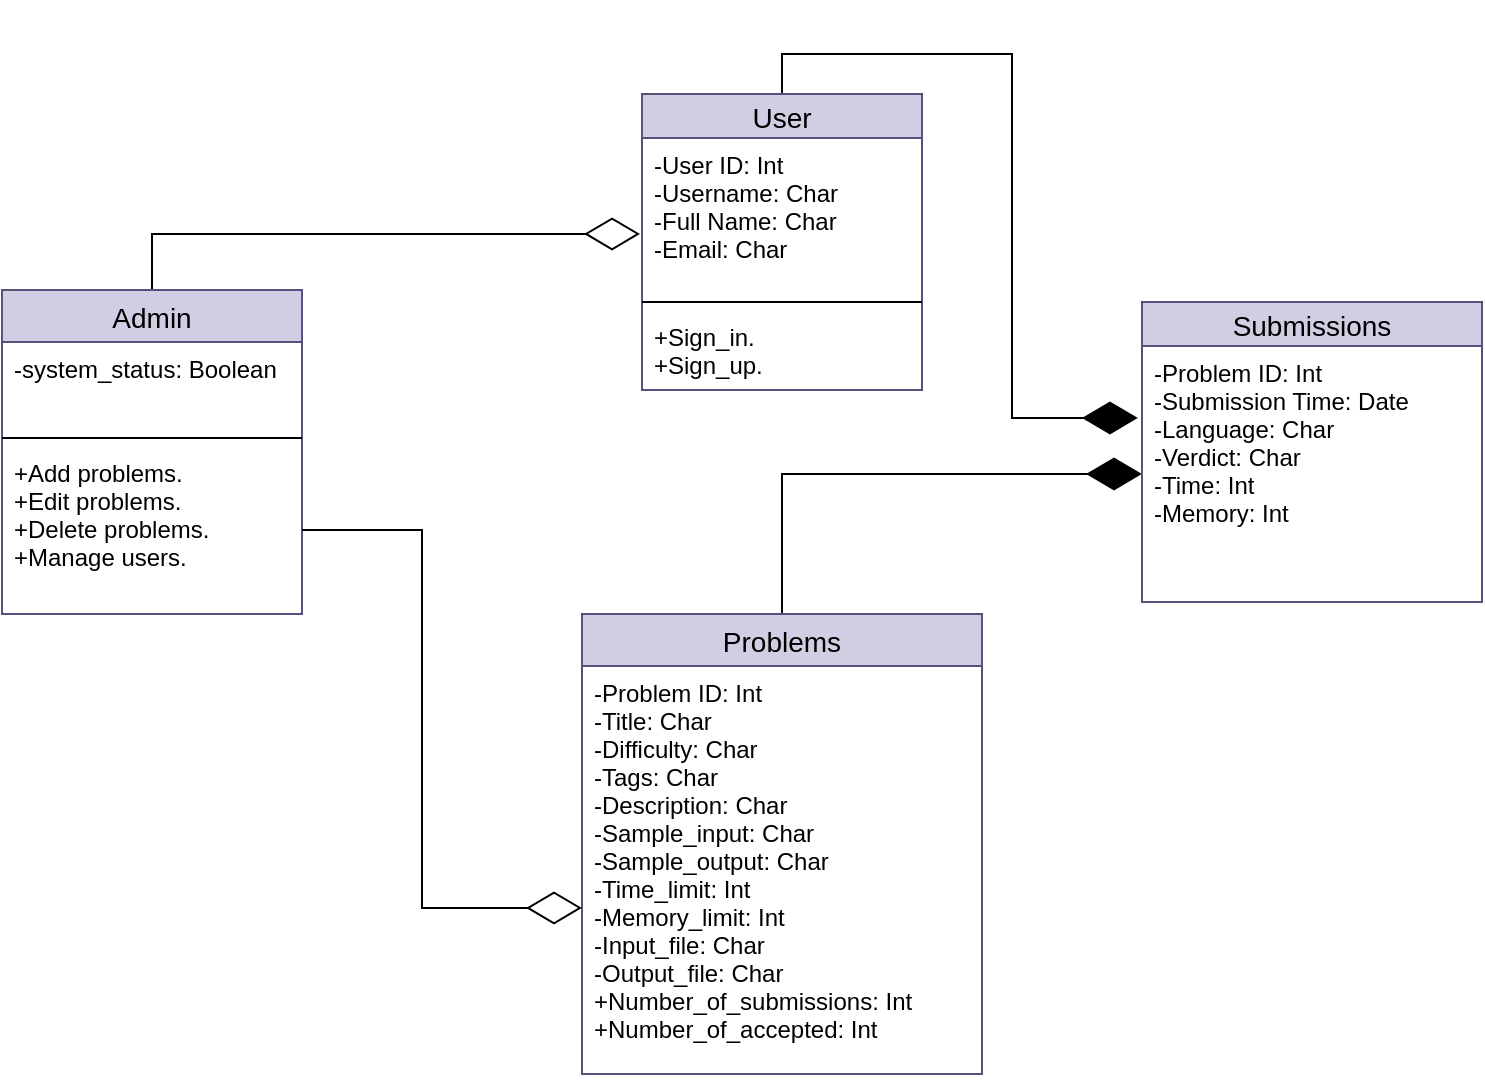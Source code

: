 <mxfile version="12.1.4" type="device" pages="1"><diagram id="hDT-2lLtONyK-jvvzSYH" name="Page-1"><mxGraphModel dx="854" dy="1513" grid="1" gridSize="10" guides="1" tooltips="1" connect="1" arrows="1" fold="1" page="1" pageScale="1" pageWidth="850" pageHeight="1100" math="0" shadow="0"><root><mxCell id="0"/><mxCell id="1" parent="0"/><mxCell id="ORM5tj4Wn-8Cfm7oCvIJ-15" style="edgeStyle=orthogonalEdgeStyle;rounded=0;orthogonalLoop=1;jettySize=auto;html=1;exitX=0.5;exitY=0;exitDx=0;exitDy=0;entryX=-0.012;entryY=0.281;entryDx=0;entryDy=0;entryPerimeter=0;endArrow=diamondThin;endFill=1;endSize=25;strokeColor=#000000;" edge="1" parent="1" source="3PgWOsWDP9OBrHPSjmfb-23" target="3PgWOsWDP9OBrHPSjmfb-37"><mxGeometry relative="1" as="geometry"/></mxCell><mxCell id="3PgWOsWDP9OBrHPSjmfb-23" value="User" style="swimlane;fontStyle=0;childLayout=stackLayout;horizontal=1;startSize=22;fillColor=#d0cee2;horizontalStack=0;resizeParent=1;resizeParentMax=0;resizeLast=0;collapsible=1;marginBottom=0;swimlaneFillColor=#ffffff;align=center;fontSize=14;shadow=0;strokeColor=#56517e;" parent="1" vertex="1"><mxGeometry x="370" y="-670" width="140" height="148" as="geometry"/></mxCell><mxCell id="3PgWOsWDP9OBrHPSjmfb-24" value="-User ID: Int&#10;-Username: Char&#10;-Full Name: Char&#10;-Email: Char" style="text;strokeColor=none;fillColor=none;spacingLeft=4;spacingRight=4;overflow=hidden;rotatable=0;points=[[0,0.5],[1,0.5]];portConstraint=eastwest;fontSize=12;" parent="3PgWOsWDP9OBrHPSjmfb-23" vertex="1"><mxGeometry y="22" width="140" height="78" as="geometry"/></mxCell><mxCell id="3PgWOsWDP9OBrHPSjmfb-27" value="" style="line;strokeWidth=1;fillColor=none;align=left;verticalAlign=middle;spacingTop=-1;spacingLeft=3;spacingRight=3;rotatable=0;labelPosition=right;points=[];portConstraint=eastwest;fontSize=12;" parent="3PgWOsWDP9OBrHPSjmfb-23" vertex="1"><mxGeometry y="100" width="140" height="8" as="geometry"/></mxCell><mxCell id="3PgWOsWDP9OBrHPSjmfb-25" value="+Sign_in.&#10;+Sign_up." style="text;strokeColor=none;fillColor=none;spacingLeft=4;spacingRight=4;overflow=hidden;rotatable=0;points=[[0,0.5],[1,0.5]];portConstraint=eastwest;fontSize=12;" parent="3PgWOsWDP9OBrHPSjmfb-23" vertex="1"><mxGeometry y="108" width="140" height="40" as="geometry"/></mxCell><mxCell id="ORM5tj4Wn-8Cfm7oCvIJ-14" style="edgeStyle=orthogonalEdgeStyle;rounded=0;orthogonalLoop=1;jettySize=auto;html=1;exitX=0.5;exitY=0;exitDx=0;exitDy=0;entryX=0;entryY=0.5;entryDx=0;entryDy=0;endArrow=diamondThin;endFill=1;endSize=25;strokeColor=#000000;" edge="1" parent="1" source="3PgWOsWDP9OBrHPSjmfb-28" target="3PgWOsWDP9OBrHPSjmfb-37"><mxGeometry relative="1" as="geometry"/></mxCell><mxCell id="3PgWOsWDP9OBrHPSjmfb-28" value="Problems" style="swimlane;fontStyle=0;childLayout=stackLayout;horizontal=1;startSize=26;fillColor=#d0cee2;horizontalStack=0;resizeParent=1;resizeParentMax=0;resizeLast=0;collapsible=1;marginBottom=0;swimlaneFillColor=#ffffff;align=center;fontSize=14;strokeColor=#56517e;" parent="1" vertex="1"><mxGeometry x="340" y="-410" width="200" height="230" as="geometry"/></mxCell><mxCell id="3PgWOsWDP9OBrHPSjmfb-29" value="-Problem ID: Int&#10;-Title: Char&#10;-Difficulty: Char&#10;-Tags: Char&#10;-Description: Char&#10;-Sample_input: Char&#10;-Sample_output: Char&#10;-Time_limit: Int&#10;-Memory_limit: Int&#10;-Input_file: Char&#10;-Output_file: Char&#10;+Number_of_submissions: Int&#10;+Number_of_accepted: Int" style="text;strokeColor=none;fillColor=none;spacingLeft=4;spacingRight=4;overflow=hidden;rotatable=0;points=[[0,0.5],[1,0.5]];portConstraint=eastwest;fontSize=12;" parent="3PgWOsWDP9OBrHPSjmfb-28" vertex="1"><mxGeometry y="26" width="200" height="204" as="geometry"/></mxCell><mxCell id="3PgWOsWDP9OBrHPSjmfb-36" value="Submissions" style="swimlane;fontStyle=0;childLayout=stackLayout;horizontal=1;startSize=22;fillColor=#d0cee2;horizontalStack=0;resizeParent=1;resizeParentMax=0;resizeLast=0;collapsible=1;marginBottom=0;swimlaneFillColor=#ffffff;align=center;fontSize=14;shadow=0;strokeColor=#56517e;" parent="1" vertex="1"><mxGeometry x="620" y="-566" width="170" height="150" as="geometry"/></mxCell><mxCell id="3PgWOsWDP9OBrHPSjmfb-37" value="-Problem ID: Int&#10;-Submission Time: Date&#10;-Language: Char&#10;-Verdict: Char&#10;-Time: Int&#10;-Memory: Int " style="text;strokeColor=none;fillColor=none;spacingLeft=4;spacingRight=4;overflow=hidden;rotatable=0;points=[[0,0.5],[1,0.5]];portConstraint=eastwest;fontSize=12;" parent="3PgWOsWDP9OBrHPSjmfb-36" vertex="1"><mxGeometry y="22" width="170" height="128" as="geometry"/></mxCell><mxCell id="ORM5tj4Wn-8Cfm7oCvIJ-11" style="edgeStyle=orthogonalEdgeStyle;rounded=0;orthogonalLoop=1;jettySize=auto;html=1;exitX=0.5;exitY=0;exitDx=0;exitDy=0;endArrow=diamondThin;endFill=0;endSize=25;strokeColor=#000000;entryX=-0.007;entryY=0.615;entryDx=0;entryDy=0;entryPerimeter=0;" edge="1" parent="1" source="3PgWOsWDP9OBrHPSjmfb-40" target="3PgWOsWDP9OBrHPSjmfb-24"><mxGeometry relative="1" as="geometry"><mxPoint x="340" y="-600" as="targetPoint"/><Array as="points"><mxPoint x="125" y="-600"/></Array></mxGeometry></mxCell><mxCell id="3PgWOsWDP9OBrHPSjmfb-40" value="Admin" style="swimlane;fontStyle=0;childLayout=stackLayout;horizontal=1;startSize=26;fillColor=#d0cee2;horizontalStack=0;resizeParent=1;resizeParentMax=0;resizeLast=0;collapsible=1;marginBottom=0;swimlaneFillColor=#ffffff;align=center;fontSize=14;shadow=0;strokeColor=#56517e;" parent="1" vertex="1"><mxGeometry x="50" y="-572" width="150" height="162" as="geometry"/></mxCell><mxCell id="3PgWOsWDP9OBrHPSjmfb-43" value="-system_status: Boolean" style="text;strokeColor=none;fillColor=none;spacingLeft=4;spacingRight=4;overflow=hidden;rotatable=0;points=[[0,0.5],[1,0.5]];portConstraint=eastwest;fontSize=12;" parent="3PgWOsWDP9OBrHPSjmfb-40" vertex="1"><mxGeometry y="26" width="150" height="44" as="geometry"/></mxCell><mxCell id="3PgWOsWDP9OBrHPSjmfb-44" value="" style="line;strokeWidth=1;fillColor=none;align=left;verticalAlign=middle;spacingTop=-1;spacingLeft=3;spacingRight=3;rotatable=0;labelPosition=right;points=[];portConstraint=eastwest;fontSize=12;shadow=0;startSize=22;" parent="3PgWOsWDP9OBrHPSjmfb-40" vertex="1"><mxGeometry y="70" width="150" height="8" as="geometry"/></mxCell><mxCell id="3PgWOsWDP9OBrHPSjmfb-41" value="+Add problems.&#10;+Edit problems.&#10;+Delete problems.&#10;+Manage users." style="text;strokeColor=none;fillColor=none;spacingLeft=4;spacingRight=4;overflow=hidden;rotatable=0;points=[[0,0.5],[1,0.5]];portConstraint=eastwest;fontSize=12;" parent="3PgWOsWDP9OBrHPSjmfb-40" vertex="1"><mxGeometry y="78" width="150" height="84" as="geometry"/></mxCell><mxCell id="ORM5tj4Wn-8Cfm7oCvIJ-10" style="edgeStyle=orthogonalEdgeStyle;rounded=0;orthogonalLoop=1;jettySize=auto;html=1;exitX=1;exitY=0.5;exitDx=0;exitDy=0;entryX=0;entryY=0.593;entryDx=0;entryDy=0;entryPerimeter=0;endArrow=diamondThin;endFill=0;endSize=25;strokeColor=#000000;" edge="1" parent="1" source="3PgWOsWDP9OBrHPSjmfb-41" target="3PgWOsWDP9OBrHPSjmfb-29"><mxGeometry relative="1" as="geometry"/></mxCell></root></mxGraphModel></diagram></mxfile>